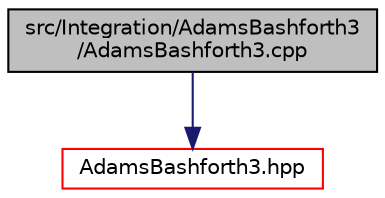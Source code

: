 digraph "src/Integration/AdamsBashforth3/AdamsBashforth3.cpp"
{
 // LATEX_PDF_SIZE
  edge [fontname="Helvetica",fontsize="10",labelfontname="Helvetica",labelfontsize="10"];
  node [fontname="Helvetica",fontsize="10",shape=record];
  Node1 [label="src/Integration/AdamsBashforth3\l/AdamsBashforth3.cpp",height=0.2,width=0.4,color="black", fillcolor="grey75", style="filled", fontcolor="black",tooltip=" "];
  Node1 -> Node2 [color="midnightblue",fontsize="10",style="solid",fontname="Helvetica"];
  Node2 [label="AdamsBashforth3.hpp",height=0.2,width=0.4,color="red", fillcolor="white", style="filled",URL="$AdamsBashforth3_8hpp.html",tooltip=" "];
}
